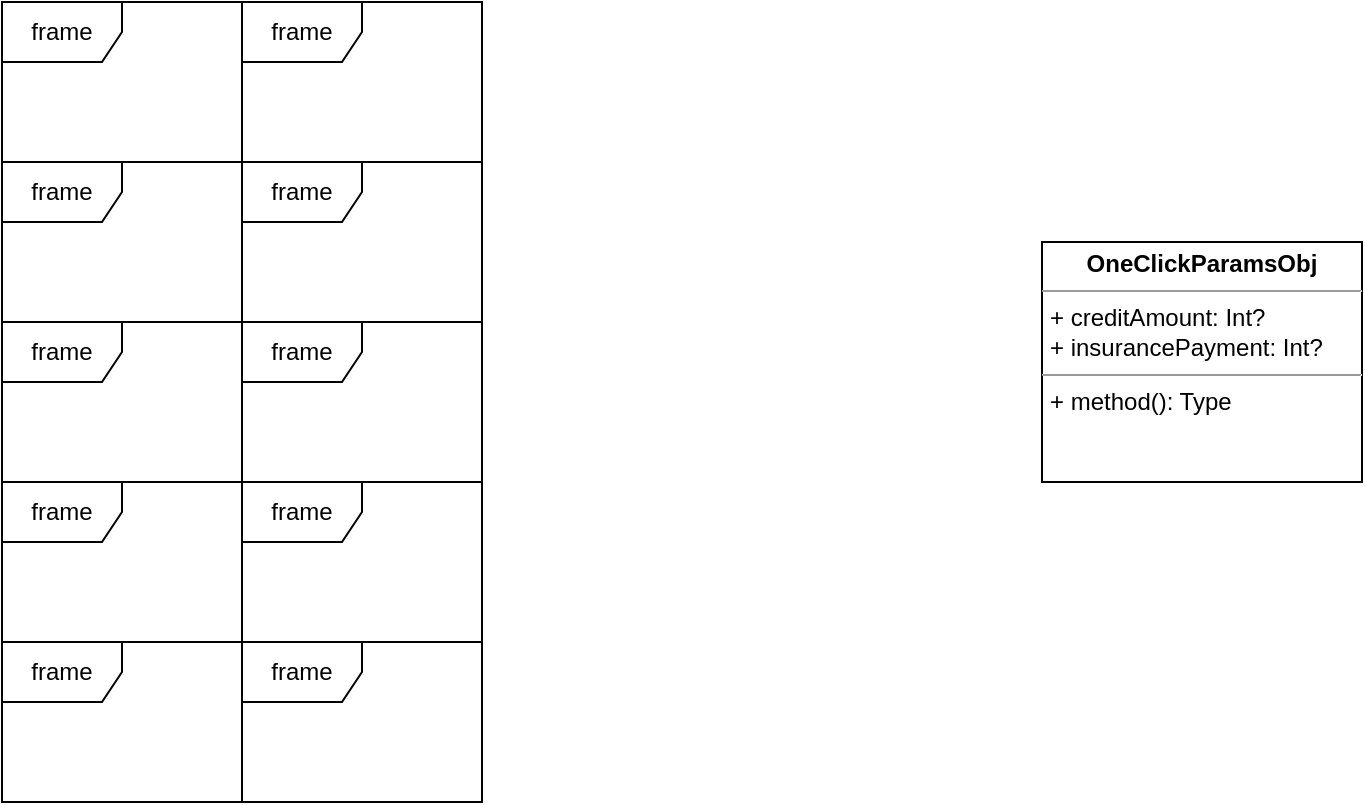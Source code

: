 <mxfile version="15.7.4" type="github">
  <diagram id="GZCWCyq-1ln4gcWg8G_8" name="Page-1">
    <mxGraphModel dx="813" dy="441" grid="1" gridSize="10" guides="1" tooltips="1" connect="1" arrows="1" fold="1" page="1" pageScale="1" pageWidth="850" pageHeight="1100" math="0" shadow="0">
      <root>
        <mxCell id="0" />
        <mxCell id="1" parent="0" />
        <mxCell id="FaPX97W4eVH31QEpolnj-1" value="frame" style="shape=umlFrame;whiteSpace=wrap;html=1;" vertex="1" parent="1">
          <mxGeometry width="120" height="80" as="geometry" />
        </mxCell>
        <mxCell id="FaPX97W4eVH31QEpolnj-2" value="frame" style="shape=umlFrame;whiteSpace=wrap;html=1;" vertex="1" parent="1">
          <mxGeometry y="80" width="120" height="80" as="geometry" />
        </mxCell>
        <mxCell id="FaPX97W4eVH31QEpolnj-3" value="frame" style="shape=umlFrame;whiteSpace=wrap;html=1;" vertex="1" parent="1">
          <mxGeometry y="160" width="120" height="80" as="geometry" />
        </mxCell>
        <mxCell id="FaPX97W4eVH31QEpolnj-4" value="frame" style="shape=umlFrame;whiteSpace=wrap;html=1;" vertex="1" parent="1">
          <mxGeometry x="120" width="120" height="80" as="geometry" />
        </mxCell>
        <mxCell id="FaPX97W4eVH31QEpolnj-5" value="frame" style="shape=umlFrame;whiteSpace=wrap;html=1;" vertex="1" parent="1">
          <mxGeometry x="120" y="80" width="120" height="80" as="geometry" />
        </mxCell>
        <mxCell id="FaPX97W4eVH31QEpolnj-6" value="frame" style="shape=umlFrame;whiteSpace=wrap;html=1;" vertex="1" parent="1">
          <mxGeometry x="120" y="160" width="120" height="80" as="geometry" />
        </mxCell>
        <mxCell id="FaPX97W4eVH31QEpolnj-7" value="frame" style="shape=umlFrame;whiteSpace=wrap;html=1;" vertex="1" parent="1">
          <mxGeometry y="240" width="120" height="80" as="geometry" />
        </mxCell>
        <mxCell id="FaPX97W4eVH31QEpolnj-8" value="frame" style="shape=umlFrame;whiteSpace=wrap;html=1;" vertex="1" parent="1">
          <mxGeometry x="120" y="240" width="120" height="80" as="geometry" />
        </mxCell>
        <mxCell id="FaPX97W4eVH31QEpolnj-9" value="frame" style="shape=umlFrame;whiteSpace=wrap;html=1;" vertex="1" parent="1">
          <mxGeometry y="320" width="120" height="80" as="geometry" />
        </mxCell>
        <mxCell id="FaPX97W4eVH31QEpolnj-10" value="frame" style="shape=umlFrame;whiteSpace=wrap;html=1;" vertex="1" parent="1">
          <mxGeometry x="120" y="320" width="120" height="80" as="geometry" />
        </mxCell>
        <mxCell id="FaPX97W4eVH31QEpolnj-11" value="&lt;p style=&quot;margin: 0px ; margin-top: 4px ; text-align: center&quot;&gt;&lt;b&gt;OneClickParamsObj&lt;/b&gt;&lt;/p&gt;&lt;hr size=&quot;1&quot;&gt;&lt;p style=&quot;margin: 0px ; margin-left: 4px&quot;&gt;+ creditAmount: Int?&lt;/p&gt;&lt;p style=&quot;margin: 0px ; margin-left: 4px&quot;&gt;+ insurancePayment: Int?&lt;br&gt;&lt;/p&gt;&lt;hr size=&quot;1&quot;&gt;&lt;p style=&quot;margin: 0px ; margin-left: 4px&quot;&gt;+ method(): Type&lt;/p&gt;" style="verticalAlign=top;align=left;overflow=fill;fontSize=12;fontFamily=Helvetica;html=1;" vertex="1" parent="1">
          <mxGeometry x="520" y="120" width="160" height="120" as="geometry" />
        </mxCell>
      </root>
    </mxGraphModel>
  </diagram>
</mxfile>
